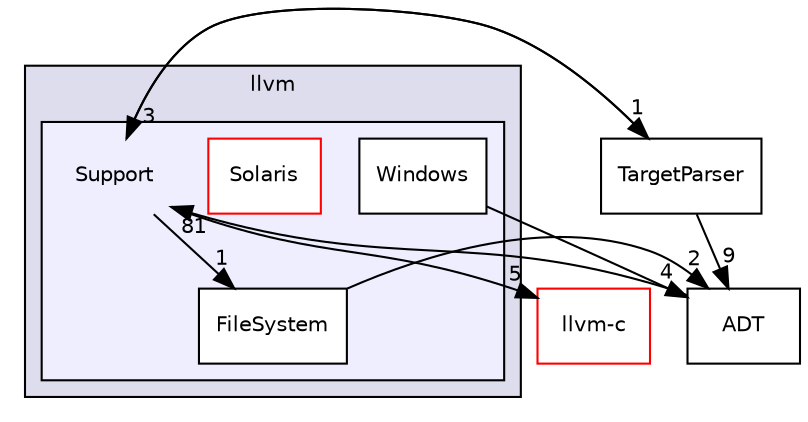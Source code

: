 digraph "include/llvm/Support" {
  bgcolor=transparent;
  compound=true
  node [ fontsize="10", fontname="Helvetica"];
  edge [ labelfontsize="10", labelfontname="Helvetica"];
  subgraph clusterdir_dcde91663b8816e1e2311938ccd8f690 {
    graph [ bgcolor="#ddddee", pencolor="black", label="llvm" fontname="Helvetica", fontsize="10", URL="dir_dcde91663b8816e1e2311938ccd8f690.html"]
  subgraph clusterdir_ae1e398ac700924fa434b51c248a5531 {
    graph [ bgcolor="#eeeeff", pencolor="black", label="" URL="dir_ae1e398ac700924fa434b51c248a5531.html"];
    dir_ae1e398ac700924fa434b51c248a5531 [shape=plaintext label="Support"];
    dir_aa88b9f86c932739c53cb53997be1ad2 [shape=box label="FileSystem" color="black" fillcolor="white" style="filled" URL="dir_aa88b9f86c932739c53cb53997be1ad2.html"];
    dir_26ac13477fff6ecc622a120fb63dd058 [shape=box label="Solaris" color="red" fillcolor="white" style="filled" URL="dir_26ac13477fff6ecc622a120fb63dd058.html"];
    dir_4d6e3ab4e36e03bf1b9164b4b5d23cdd [shape=box label="Windows" color="black" fillcolor="white" style="filled" URL="dir_4d6e3ab4e36e03bf1b9164b4b5d23cdd.html"];
  }
  }
  dir_32453792af2ba70c54e3ccae3a790d1b [shape=box label="ADT" URL="dir_32453792af2ba70c54e3ccae3a790d1b.html"];
  dir_b404620133d8508a838af4d853306b62 [shape=box label="TargetParser" URL="dir_b404620133d8508a838af4d853306b62.html"];
  dir_db1e4f1ef1b4536ff54becd23c94e664 [shape=box label="llvm-c" color="red" URL="dir_db1e4f1ef1b4536ff54becd23c94e664.html"];
  dir_4d6e3ab4e36e03bf1b9164b4b5d23cdd->dir_32453792af2ba70c54e3ccae3a790d1b [headlabel="4", labeldistance=1.5 headhref="dir_000302_000007.html"];
  dir_ae1e398ac700924fa434b51c248a5531->dir_aa88b9f86c932739c53cb53997be1ad2 [headlabel="1", labeldistance=1.5 headhref="dir_000011_000299.html"];
  dir_ae1e398ac700924fa434b51c248a5531->dir_b404620133d8508a838af4d853306b62 [headlabel="1", labeldistance=1.5 headhref="dir_000011_000029.html"];
  dir_ae1e398ac700924fa434b51c248a5531->dir_db1e4f1ef1b4536ff54becd23c94e664 [headlabel="5", labeldistance=1.5 headhref="dir_000011_000002.html"];
  dir_32453792af2ba70c54e3ccae3a790d1b->dir_ae1e398ac700924fa434b51c248a5531 [headlabel="81", labeldistance=1.5 headhref="dir_000007_000011.html"];
  dir_aa88b9f86c932739c53cb53997be1ad2->dir_32453792af2ba70c54e3ccae3a790d1b [headlabel="2", labeldistance=1.5 headhref="dir_000299_000007.html"];
  dir_b404620133d8508a838af4d853306b62->dir_ae1e398ac700924fa434b51c248a5531 [headlabel="3", labeldistance=1.5 headhref="dir_000029_000011.html"];
  dir_b404620133d8508a838af4d853306b62->dir_32453792af2ba70c54e3ccae3a790d1b [headlabel="9", labeldistance=1.5 headhref="dir_000029_000007.html"];
}
